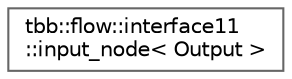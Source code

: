 digraph "类继承关系图"
{
 // LATEX_PDF_SIZE
  bgcolor="transparent";
  edge [fontname=Helvetica,fontsize=10,labelfontname=Helvetica,labelfontsize=10];
  node [fontname=Helvetica,fontsize=10,shape=box,height=0.2,width=0.4];
  rankdir="LR";
  Node0 [id="Node000000",label="tbb::flow::interface11\l::input_node\< Output \>",height=0.2,width=0.4,color="grey40", fillcolor="white", style="filled",URL="$classtbb_1_1flow_1_1interface11_1_1input__node.html",tooltip=" "];
}
